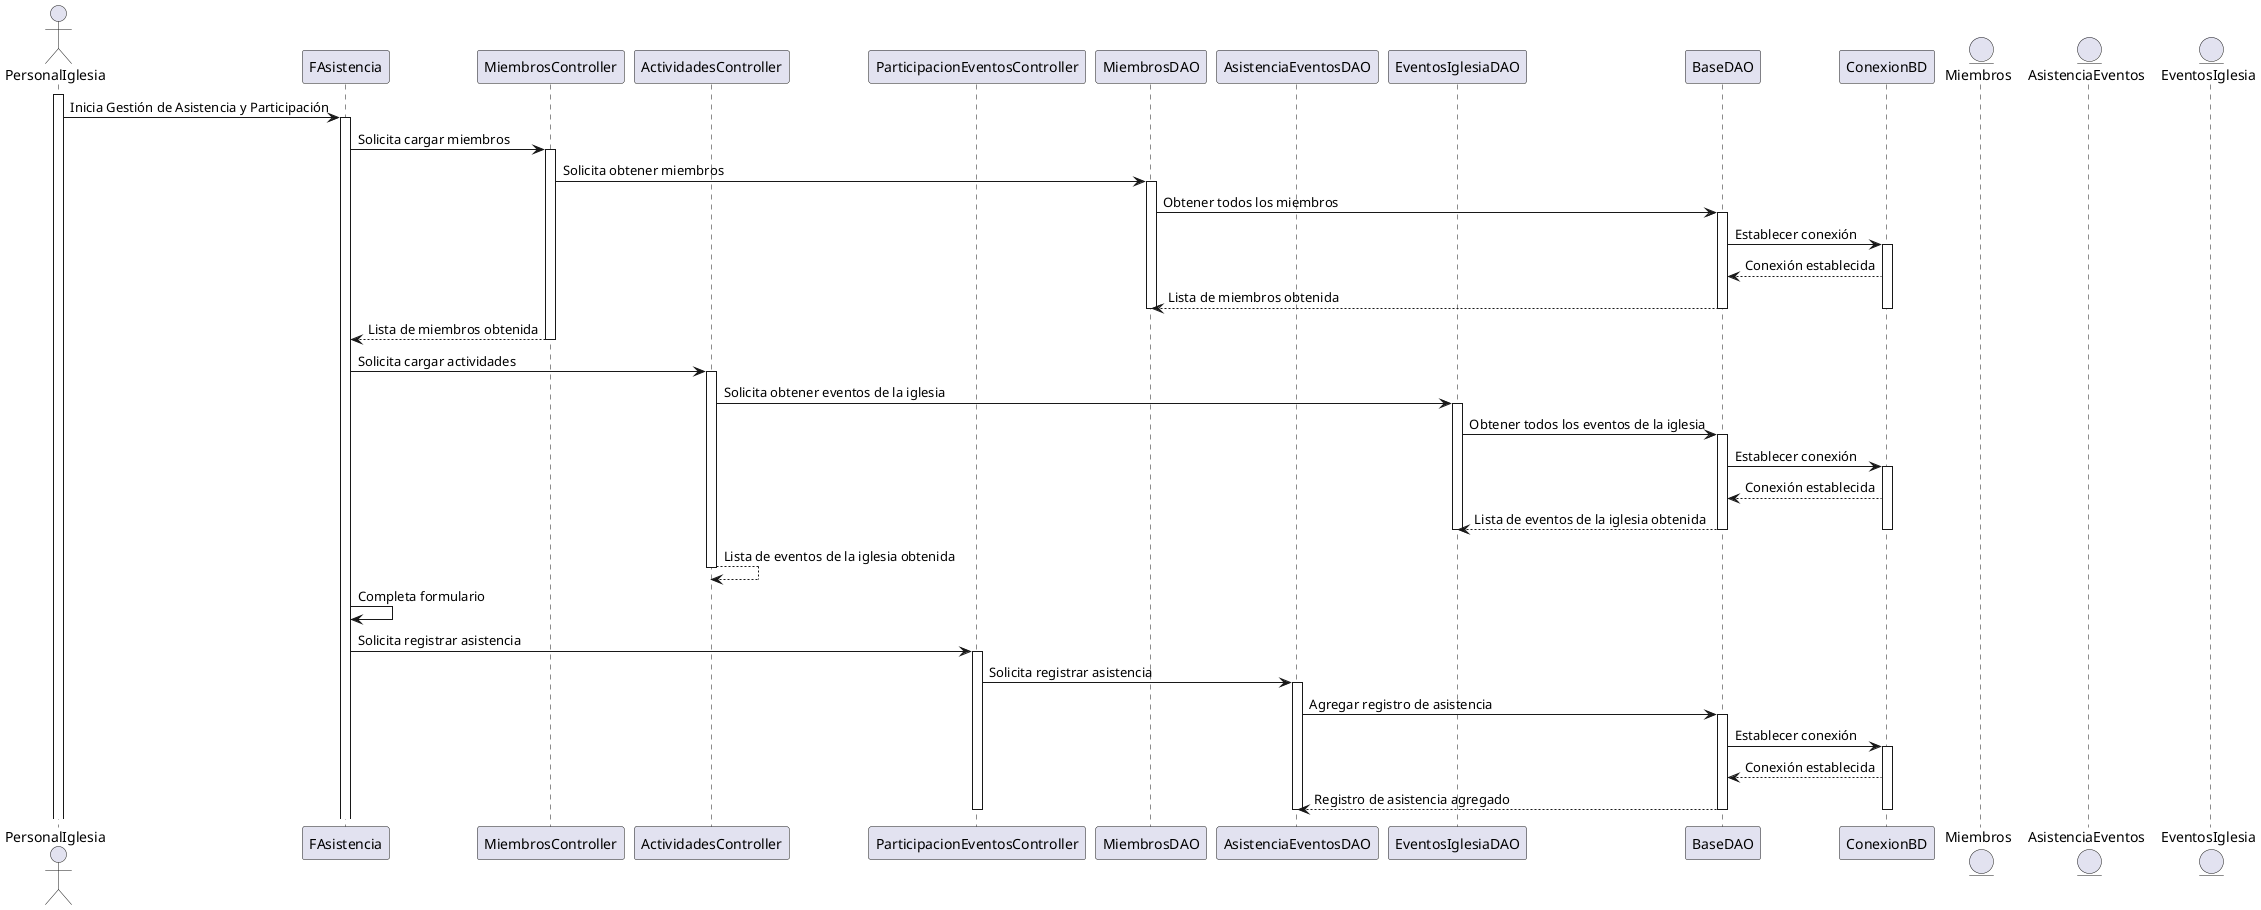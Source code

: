 @startuml

actor PersonalIglesia

participant "FAsistencia" as fasistencia
participant "MiembrosController" as ctrmiembro
participant "ActividadesController" as ctractividades
participant "ParticipacionEventosController" as ctrasistencia
participant "MiembrosDAO" as daomiembro
participant "AsistenciaEventosDAO" as daoasistenciae
participant "EventosIglesiaDAO" as daoeventoigle
participant "BaseDAO" as daobase
participant "ConexionBD" as bdconexion
entity "Miembros" as miembros
entity "AsistenciaEventos" as easistenciae
entity "EventosIglesia" as eeventosigle

activate PersonalIglesia

PersonalIglesia -> fasistencia: Inicia Gestión de Asistencia y Participación

activate fasistencia
fasistencia -> ctrmiembro: Solicita cargar miembros
activate ctrmiembro
ctrmiembro -> daomiembro: Solicita obtener miembros
activate daomiembro
daomiembro -> daobase: Obtener todos los miembros
activate daobase
daobase -> bdconexion: Establecer conexión
activate bdconexion
bdconexion --> daobase: Conexión establecida
daobase --> daomiembro: Lista de miembros obtenida
deactivate bdconexion
deactivate daobase
deactivate daomiembro
ctrmiembro --> fasistencia: Lista de miembros obtenida
deactivate ctrmiembro
fasistencia -> ctractividades: Solicita cargar actividades
activate ctractividades
ctractividades -> daoeventoigle: Solicita obtener eventos de la iglesia
activate daoeventoigle
daoeventoigle -> daobase: Obtener todos los eventos de la iglesia
activate daobase
daobase -> bdconexion: Establecer conexión
activate bdconexion
bdconexion --> daobase: Conexión establecida
daobase --> daoeventoigle: Lista de eventos de la iglesia obtenida
deactivate bdconexion
deactivate daobase
deactivate daoeventoigle
ctractividades --> ctractividades: Lista de eventos de la iglesia obtenida
deactivate ctractividades
fasistencia -> fasistencia: Completa formulario
fasistencia -> ctrasistencia: Solicita registrar asistencia

activate ctrasistencia
ctrasistencia -> daoasistenciae: Solicita registrar asistencia
activate daoasistenciae
daoasistenciae -> daobase: Agregar registro de asistencia
activate daobase
daobase -> bdconexion: Establecer conexión
activate bdconexion
bdconexion --> daobase: Conexión establecida
daobase --> daoasistenciae: Registro de asistencia agregado
deactivate bdconexion
deactivate daobase
deactivate daoasistenciae
deactivate ctrasistencia

@enduml
